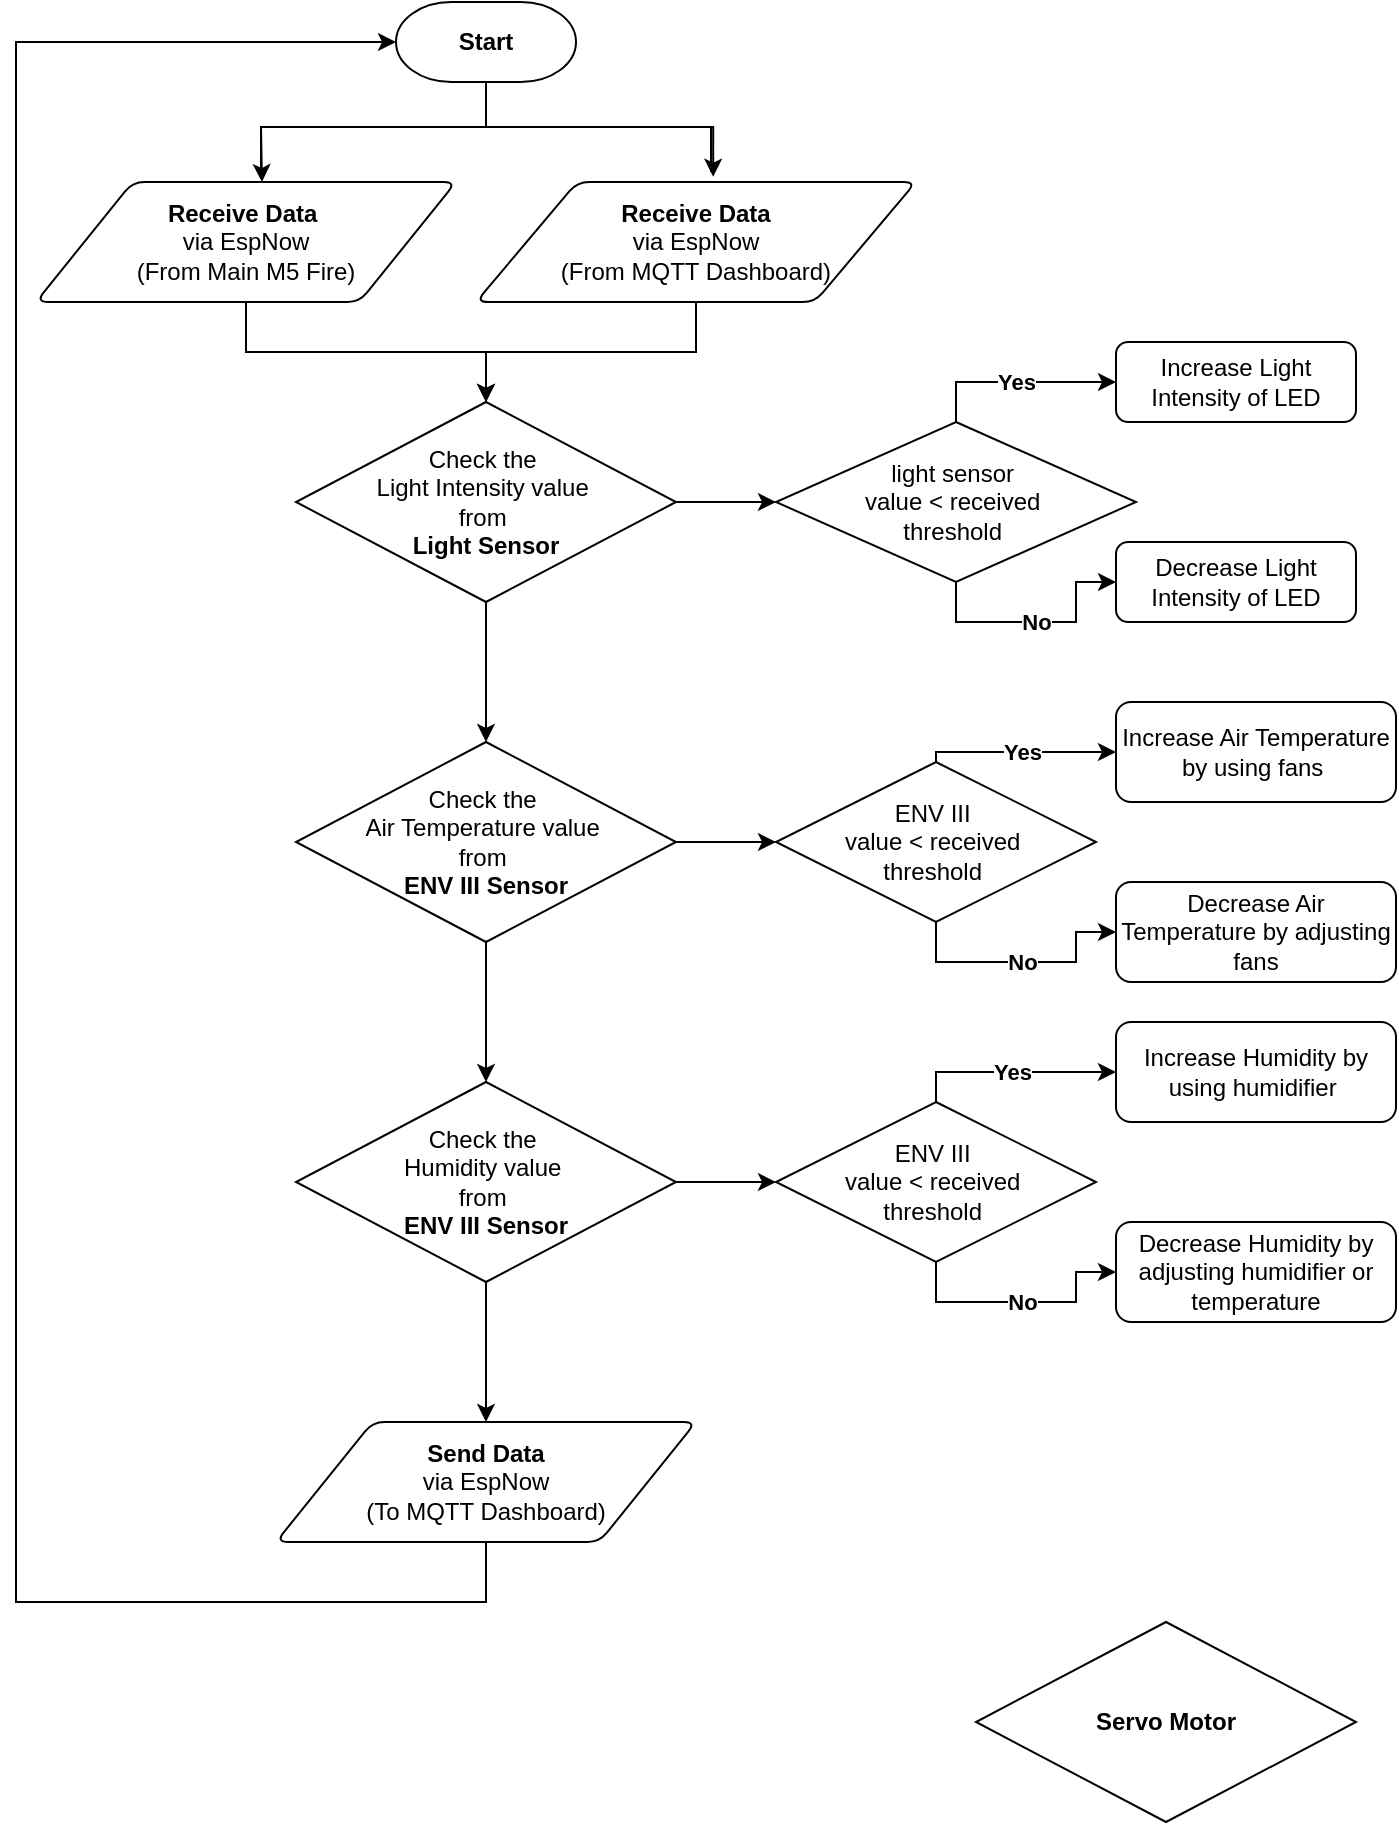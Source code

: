 <mxfile version="26.0.11">
  <diagram id="C5RBs43oDa-KdzZeNtuy" name="Page-1">
    <mxGraphModel dx="786" dy="455" grid="1" gridSize="10" guides="1" tooltips="1" connect="1" arrows="1" fold="1" page="1" pageScale="1" pageWidth="827" pageHeight="1169" math="0" shadow="0">
      <root>
        <mxCell id="WIyWlLk6GJQsqaUBKTNV-0" />
        <mxCell id="WIyWlLk6GJQsqaUBKTNV-1" parent="WIyWlLk6GJQsqaUBKTNV-0" />
        <mxCell id="WIyWlLk6GJQsqaUBKTNV-3" value="Increase Light Intensity of LED" style="rounded=1;whiteSpace=wrap;html=1;fontSize=12;glass=0;strokeWidth=1;shadow=0;" parent="WIyWlLk6GJQsqaUBKTNV-1" vertex="1">
          <mxGeometry x="580" y="180" width="120" height="40" as="geometry" />
        </mxCell>
        <mxCell id="N5Ace7HfvKLjDq9x6au6-1" value="&lt;b&gt;Start&lt;/b&gt;" style="strokeWidth=1;html=1;shape=mxgraph.flowchart.terminator;whiteSpace=wrap;" parent="WIyWlLk6GJQsqaUBKTNV-1" vertex="1">
          <mxGeometry x="220" y="10" width="90" height="40" as="geometry" />
        </mxCell>
        <mxCell id="N5Ace7HfvKLjDq9x6au6-16" style="edgeStyle=orthogonalEdgeStyle;rounded=0;orthogonalLoop=1;jettySize=auto;html=1;exitX=0.5;exitY=1;exitDx=0;exitDy=0;" parent="WIyWlLk6GJQsqaUBKTNV-1" source="N5Ace7HfvKLjDq9x6au6-2" target="N5Ace7HfvKLjDq9x6au6-14" edge="1">
          <mxGeometry relative="1" as="geometry" />
        </mxCell>
        <mxCell id="N5Ace7HfvKLjDq9x6au6-2" value="&lt;b&gt;Receive Data&amp;nbsp;&lt;/b&gt;&lt;div&gt;via EspNow&lt;div&gt;(From Main M5 Fire)&lt;/div&gt;&lt;/div&gt;" style="shape=parallelogram;html=1;strokeWidth=1;perimeter=parallelogramPerimeter;whiteSpace=wrap;rounded=1;arcSize=12;size=0.23;" parent="WIyWlLk6GJQsqaUBKTNV-1" vertex="1">
          <mxGeometry x="40" y="100" width="210" height="60" as="geometry" />
        </mxCell>
        <mxCell id="N5Ace7HfvKLjDq9x6au6-15" style="edgeStyle=orthogonalEdgeStyle;rounded=0;orthogonalLoop=1;jettySize=auto;html=1;exitX=0.5;exitY=1;exitDx=0;exitDy=0;" parent="WIyWlLk6GJQsqaUBKTNV-1" source="N5Ace7HfvKLjDq9x6au6-3" target="N5Ace7HfvKLjDq9x6au6-14" edge="1">
          <mxGeometry relative="1" as="geometry" />
        </mxCell>
        <mxCell id="N5Ace7HfvKLjDq9x6au6-3" value="&lt;b&gt;Receive Data&lt;/b&gt;&lt;div&gt;via EspNow&lt;b&gt;&lt;br&gt;&lt;/b&gt;&lt;div&gt;(From MQTT Dashboard)&lt;/div&gt;&lt;/div&gt;" style="shape=parallelogram;html=1;strokeWidth=1;perimeter=parallelogramPerimeter;whiteSpace=wrap;rounded=1;arcSize=12;size=0.23;" parent="WIyWlLk6GJQsqaUBKTNV-1" vertex="1">
          <mxGeometry x="260" y="100" width="220" height="60" as="geometry" />
        </mxCell>
        <mxCell id="N5Ace7HfvKLjDq9x6au6-8" value="" style="strokeWidth=1;html=1;shape=mxgraph.flowchart.annotation_2;align=left;labelPosition=right;pointerEvents=1;rotation=90;" parent="WIyWlLk6GJQsqaUBKTNV-1" vertex="1">
          <mxGeometry x="242.5" y="-40" width="45" height="225" as="geometry" />
        </mxCell>
        <mxCell id="N5Ace7HfvKLjDq9x6au6-11" style="edgeStyle=orthogonalEdgeStyle;rounded=0;orthogonalLoop=1;jettySize=auto;html=1;exitX=0.5;exitY=1;exitDx=0;exitDy=0;exitPerimeter=0;entryX=0.538;entryY=0;entryDx=0;entryDy=0;entryPerimeter=0;" parent="WIyWlLk6GJQsqaUBKTNV-1" source="N5Ace7HfvKLjDq9x6au6-8" target="N5Ace7HfvKLjDq9x6au6-2" edge="1">
          <mxGeometry relative="1" as="geometry" />
        </mxCell>
        <mxCell id="N5Ace7HfvKLjDq9x6au6-12" style="edgeStyle=orthogonalEdgeStyle;rounded=0;orthogonalLoop=1;jettySize=auto;html=1;exitX=0.5;exitY=0;exitDx=0;exitDy=0;exitPerimeter=0;entryX=0.539;entryY=-0.044;entryDx=0;entryDy=0;entryPerimeter=0;" parent="WIyWlLk6GJQsqaUBKTNV-1" source="N5Ace7HfvKLjDq9x6au6-8" target="N5Ace7HfvKLjDq9x6au6-3" edge="1">
          <mxGeometry relative="1" as="geometry">
            <Array as="points">
              <mxPoint x="379" y="73" />
            </Array>
          </mxGeometry>
        </mxCell>
        <mxCell id="N5Ace7HfvKLjDq9x6au6-14" value="Check the&amp;nbsp;&lt;div&gt;Light Intensity value&amp;nbsp;&lt;div&gt;from&amp;nbsp;&lt;/div&gt;&lt;/div&gt;&lt;div&gt;&lt;b&gt;Light Sensor&lt;/b&gt;&lt;/div&gt;" style="strokeWidth=1;html=1;shape=mxgraph.flowchart.decision;whiteSpace=wrap;" parent="WIyWlLk6GJQsqaUBKTNV-1" vertex="1">
          <mxGeometry x="170" y="210" width="190" height="100" as="geometry" />
        </mxCell>
        <mxCell id="N5Ace7HfvKLjDq9x6au6-31" value="&lt;b&gt;Yes&lt;/b&gt;" style="edgeStyle=orthogonalEdgeStyle;rounded=0;orthogonalLoop=1;jettySize=auto;html=1;exitX=0.5;exitY=0;exitDx=0;exitDy=0;exitPerimeter=0;entryX=0;entryY=0.5;entryDx=0;entryDy=0;" parent="WIyWlLk6GJQsqaUBKTNV-1" source="N5Ace7HfvKLjDq9x6au6-17" target="WIyWlLk6GJQsqaUBKTNV-3" edge="1">
          <mxGeometry relative="1" as="geometry" />
        </mxCell>
        <mxCell id="N5Ace7HfvKLjDq9x6au6-32" value="&lt;b&gt;No&lt;/b&gt;" style="edgeStyle=orthogonalEdgeStyle;rounded=0;orthogonalLoop=1;jettySize=auto;html=1;exitX=0.5;exitY=1;exitDx=0;exitDy=0;exitPerimeter=0;entryX=0;entryY=0.5;entryDx=0;entryDy=0;" parent="WIyWlLk6GJQsqaUBKTNV-1" source="N5Ace7HfvKLjDq9x6au6-17" target="N5Ace7HfvKLjDq9x6au6-22" edge="1">
          <mxGeometry relative="1" as="geometry">
            <Array as="points">
              <mxPoint x="500" y="320" />
              <mxPoint x="560" y="320" />
              <mxPoint x="560" y="300" />
            </Array>
          </mxGeometry>
        </mxCell>
        <mxCell id="N5Ace7HfvKLjDq9x6au6-17" value="&lt;div&gt;&lt;span style=&quot;background-color: transparent; color: light-dark(rgb(0, 0, 0), rgb(255, 255, 255));&quot;&gt;light sensor&amp;nbsp;&lt;/span&gt;&lt;/div&gt;&lt;div&gt;value &amp;lt;&amp;nbsp;&lt;span style=&quot;background-color: transparent; color: light-dark(rgb(0, 0, 0), rgb(255, 255, 255));&quot;&gt;received&amp;nbsp;&lt;/span&gt;&lt;/div&gt;&lt;div&gt;&lt;span style=&quot;background-color: transparent; color: light-dark(rgb(0, 0, 0), rgb(255, 255, 255));&quot;&gt;threshold&amp;nbsp;&lt;/span&gt;&lt;/div&gt;" style="strokeWidth=1;html=1;shape=mxgraph.flowchart.decision;whiteSpace=wrap;" parent="WIyWlLk6GJQsqaUBKTNV-1" vertex="1">
          <mxGeometry x="410" y="220" width="180" height="80" as="geometry" />
        </mxCell>
        <mxCell id="N5Ace7HfvKLjDq9x6au6-22" value="Decrease Light Intensity of LED" style="rounded=1;whiteSpace=wrap;html=1;fontSize=12;glass=0;strokeWidth=1;shadow=0;" parent="WIyWlLk6GJQsqaUBKTNV-1" vertex="1">
          <mxGeometry x="580" y="280" width="120" height="40" as="geometry" />
        </mxCell>
        <mxCell id="N5Ace7HfvKLjDq9x6au6-36" value="&lt;b&gt;Yes&lt;/b&gt;" style="edgeStyle=orthogonalEdgeStyle;rounded=0;orthogonalLoop=1;jettySize=auto;html=1;exitX=0.5;exitY=0;exitDx=0;exitDy=0;exitPerimeter=0;entryX=0;entryY=0.5;entryDx=0;entryDy=0;" parent="WIyWlLk6GJQsqaUBKTNV-1" source="N5Ace7HfvKLjDq9x6au6-24" target="N5Ace7HfvKLjDq9x6au6-26" edge="1">
          <mxGeometry relative="1" as="geometry">
            <Array as="points">
              <mxPoint x="490" y="385" />
            </Array>
          </mxGeometry>
        </mxCell>
        <mxCell id="N5Ace7HfvKLjDq9x6au6-37" value="&lt;b&gt;No&lt;/b&gt;" style="edgeStyle=orthogonalEdgeStyle;rounded=0;orthogonalLoop=1;jettySize=auto;html=1;exitX=0.5;exitY=1;exitDx=0;exitDy=0;exitPerimeter=0;entryX=0;entryY=0.5;entryDx=0;entryDy=0;" parent="WIyWlLk6GJQsqaUBKTNV-1" source="N5Ace7HfvKLjDq9x6au6-24" target="N5Ace7HfvKLjDq9x6au6-27" edge="1">
          <mxGeometry relative="1" as="geometry">
            <Array as="points">
              <mxPoint x="490" y="490" />
              <mxPoint x="560" y="490" />
              <mxPoint x="560" y="475" />
            </Array>
          </mxGeometry>
        </mxCell>
        <mxCell id="N5Ace7HfvKLjDq9x6au6-24" value="&lt;div&gt;&lt;span style=&quot;background-color: transparent; color: light-dark(rgb(0, 0, 0), rgb(255, 255, 255));&quot;&gt;ENV III&amp;nbsp;&lt;/span&gt;&lt;/div&gt;&lt;div&gt;value &amp;lt;&amp;nbsp;&lt;span style=&quot;background-color: transparent; color: light-dark(rgb(0, 0, 0), rgb(255, 255, 255));&quot;&gt;received&amp;nbsp;&lt;/span&gt;&lt;/div&gt;&lt;div&gt;&lt;span style=&quot;background-color: transparent; color: light-dark(rgb(0, 0, 0), rgb(255, 255, 255));&quot;&gt;threshold&amp;nbsp;&lt;/span&gt;&lt;/div&gt;" style="strokeWidth=1;html=1;shape=mxgraph.flowchart.decision;whiteSpace=wrap;" parent="WIyWlLk6GJQsqaUBKTNV-1" vertex="1">
          <mxGeometry x="410" y="390" width="160" height="80" as="geometry" />
        </mxCell>
        <mxCell id="N5Ace7HfvKLjDq9x6au6-26" value="Increase Air Temperature by using fans&amp;nbsp;" style="rounded=1;whiteSpace=wrap;html=1;fontSize=12;glass=0;strokeWidth=1;shadow=0;" parent="WIyWlLk6GJQsqaUBKTNV-1" vertex="1">
          <mxGeometry x="580" y="360" width="140" height="50" as="geometry" />
        </mxCell>
        <mxCell id="N5Ace7HfvKLjDq9x6au6-27" value="Decrease Air Temperature by adjusting fans" style="rounded=1;whiteSpace=wrap;html=1;fontSize=12;glass=0;strokeWidth=1;shadow=0;" parent="WIyWlLk6GJQsqaUBKTNV-1" vertex="1">
          <mxGeometry x="580" y="450" width="140" height="50" as="geometry" />
        </mxCell>
        <mxCell id="N5Ace7HfvKLjDq9x6au6-35" value="" style="edgeStyle=orthogonalEdgeStyle;rounded=0;orthogonalLoop=1;jettySize=auto;html=1;" parent="WIyWlLk6GJQsqaUBKTNV-1" source="N5Ace7HfvKLjDq9x6au6-28" target="N5Ace7HfvKLjDq9x6au6-24" edge="1">
          <mxGeometry relative="1" as="geometry" />
        </mxCell>
        <mxCell id="N5Ace7HfvKLjDq9x6au6-38" value="" style="edgeStyle=orthogonalEdgeStyle;rounded=0;orthogonalLoop=1;jettySize=auto;html=1;" parent="WIyWlLk6GJQsqaUBKTNV-1" source="N5Ace7HfvKLjDq9x6au6-28" target="N5Ace7HfvKLjDq9x6au6-29" edge="1">
          <mxGeometry relative="1" as="geometry" />
        </mxCell>
        <mxCell id="N5Ace7HfvKLjDq9x6au6-28" value="Check the&amp;nbsp;&lt;div&gt;Air Temperature value&amp;nbsp;&lt;div&gt;from&amp;nbsp;&lt;/div&gt;&lt;/div&gt;&lt;div&gt;&lt;b&gt;ENV III Sensor&lt;/b&gt;&lt;/div&gt;" style="strokeWidth=1;html=1;shape=mxgraph.flowchart.decision;whiteSpace=wrap;" parent="WIyWlLk6GJQsqaUBKTNV-1" vertex="1">
          <mxGeometry x="170" y="380" width="190" height="100" as="geometry" />
        </mxCell>
        <mxCell id="N5Ace7HfvKLjDq9x6au6-40" value="" style="edgeStyle=orthogonalEdgeStyle;rounded=0;orthogonalLoop=1;jettySize=auto;html=1;" parent="WIyWlLk6GJQsqaUBKTNV-1" source="N5Ace7HfvKLjDq9x6au6-29" target="N5Ace7HfvKLjDq9x6au6-39" edge="1">
          <mxGeometry relative="1" as="geometry" />
        </mxCell>
        <mxCell id="y2hh3XZzMoQNpvDBgxiD-0" value="" style="edgeStyle=orthogonalEdgeStyle;rounded=0;orthogonalLoop=1;jettySize=auto;html=1;" edge="1" parent="WIyWlLk6GJQsqaUBKTNV-1" source="N5Ace7HfvKLjDq9x6au6-29" target="N5Ace7HfvKLjDq9x6au6-48">
          <mxGeometry relative="1" as="geometry" />
        </mxCell>
        <mxCell id="N5Ace7HfvKLjDq9x6au6-29" value="Check the&amp;nbsp;&lt;div&gt;Humidity value&amp;nbsp;&lt;div&gt;from&amp;nbsp;&lt;/div&gt;&lt;/div&gt;&lt;div&gt;&lt;b&gt;ENV III Sensor&lt;/b&gt;&lt;/div&gt;" style="strokeWidth=1;html=1;shape=mxgraph.flowchart.decision;whiteSpace=wrap;" parent="WIyWlLk6GJQsqaUBKTNV-1" vertex="1">
          <mxGeometry x="170" y="550" width="190" height="100" as="geometry" />
        </mxCell>
        <mxCell id="N5Ace7HfvKLjDq9x6au6-30" style="edgeStyle=orthogonalEdgeStyle;rounded=0;orthogonalLoop=1;jettySize=auto;html=1;exitX=1;exitY=0.5;exitDx=0;exitDy=0;exitPerimeter=0;entryX=0;entryY=0.5;entryDx=0;entryDy=0;entryPerimeter=0;" parent="WIyWlLk6GJQsqaUBKTNV-1" source="N5Ace7HfvKLjDq9x6au6-14" target="N5Ace7HfvKLjDq9x6au6-17" edge="1">
          <mxGeometry relative="1" as="geometry" />
        </mxCell>
        <mxCell id="N5Ace7HfvKLjDq9x6au6-34" style="edgeStyle=orthogonalEdgeStyle;rounded=0;orthogonalLoop=1;jettySize=auto;html=1;exitX=0.5;exitY=1;exitDx=0;exitDy=0;exitPerimeter=0;entryX=0.5;entryY=0;entryDx=0;entryDy=0;entryPerimeter=0;" parent="WIyWlLk6GJQsqaUBKTNV-1" source="N5Ace7HfvKLjDq9x6au6-14" target="N5Ace7HfvKLjDq9x6au6-28" edge="1">
          <mxGeometry relative="1" as="geometry" />
        </mxCell>
        <mxCell id="N5Ace7HfvKLjDq9x6au6-43" value="&lt;b&gt;Yes&lt;/b&gt;" style="edgeStyle=orthogonalEdgeStyle;rounded=0;orthogonalLoop=1;jettySize=auto;html=1;exitX=0.5;exitY=0;exitDx=0;exitDy=0;exitPerimeter=0;entryX=0;entryY=0.5;entryDx=0;entryDy=0;" parent="WIyWlLk6GJQsqaUBKTNV-1" source="N5Ace7HfvKLjDq9x6au6-39" target="N5Ace7HfvKLjDq9x6au6-41" edge="1">
          <mxGeometry relative="1" as="geometry">
            <Array as="points">
              <mxPoint x="490" y="545" />
            </Array>
          </mxGeometry>
        </mxCell>
        <mxCell id="N5Ace7HfvKLjDq9x6au6-45" value="&lt;b&gt;No&lt;/b&gt;" style="edgeStyle=orthogonalEdgeStyle;rounded=0;orthogonalLoop=1;jettySize=auto;html=1;exitX=0.5;exitY=1;exitDx=0;exitDy=0;exitPerimeter=0;entryX=0;entryY=0.5;entryDx=0;entryDy=0;" parent="WIyWlLk6GJQsqaUBKTNV-1" source="N5Ace7HfvKLjDq9x6au6-39" target="N5Ace7HfvKLjDq9x6au6-42" edge="1">
          <mxGeometry relative="1" as="geometry">
            <Array as="points">
              <mxPoint x="490" y="660" />
              <mxPoint x="560" y="660" />
              <mxPoint x="560" y="645" />
            </Array>
          </mxGeometry>
        </mxCell>
        <mxCell id="N5Ace7HfvKLjDq9x6au6-39" value="&lt;div&gt;&lt;span style=&quot;background-color: transparent; color: light-dark(rgb(0, 0, 0), rgb(255, 255, 255));&quot;&gt;ENV III&amp;nbsp;&lt;/span&gt;&lt;/div&gt;&lt;div&gt;value &amp;lt;&amp;nbsp;&lt;span style=&quot;background-color: transparent; color: light-dark(rgb(0, 0, 0), rgb(255, 255, 255));&quot;&gt;received&amp;nbsp;&lt;/span&gt;&lt;/div&gt;&lt;div&gt;&lt;span style=&quot;background-color: transparent; color: light-dark(rgb(0, 0, 0), rgb(255, 255, 255));&quot;&gt;threshold&amp;nbsp;&lt;/span&gt;&lt;/div&gt;" style="strokeWidth=1;html=1;shape=mxgraph.flowchart.decision;whiteSpace=wrap;" parent="WIyWlLk6GJQsqaUBKTNV-1" vertex="1">
          <mxGeometry x="410" y="560" width="160" height="80" as="geometry" />
        </mxCell>
        <mxCell id="N5Ace7HfvKLjDq9x6au6-41" value="Increase Humidity by using humidifier&amp;nbsp;" style="rounded=1;whiteSpace=wrap;html=1;fontSize=12;glass=0;strokeWidth=1;shadow=0;" parent="WIyWlLk6GJQsqaUBKTNV-1" vertex="1">
          <mxGeometry x="580" y="520" width="140" height="50" as="geometry" />
        </mxCell>
        <mxCell id="N5Ace7HfvKLjDq9x6au6-42" value="Decrease Humidity by adjusting humidifier or temperature" style="rounded=1;whiteSpace=wrap;html=1;fontSize=12;glass=0;strokeWidth=1;shadow=0;" parent="WIyWlLk6GJQsqaUBKTNV-1" vertex="1">
          <mxGeometry x="580" y="620" width="140" height="50" as="geometry" />
        </mxCell>
        <mxCell id="N5Ace7HfvKLjDq9x6au6-46" value="&lt;b&gt;Servo Motor&lt;/b&gt;" style="strokeWidth=1;html=1;shape=mxgraph.flowchart.decision;whiteSpace=wrap;" parent="WIyWlLk6GJQsqaUBKTNV-1" vertex="1">
          <mxGeometry x="510" y="820" width="190" height="100" as="geometry" />
        </mxCell>
        <mxCell id="N5Ace7HfvKLjDq9x6au6-48" value="&lt;b&gt;Send Data&lt;/b&gt;&lt;div&gt;via EspNow&lt;b&gt;&lt;br&gt;&lt;/b&gt;&lt;div&gt;(To MQTT Dashboard)&lt;/div&gt;&lt;/div&gt;" style="shape=parallelogram;html=1;strokeWidth=1;perimeter=parallelogramPerimeter;whiteSpace=wrap;rounded=1;arcSize=12;size=0.23;" parent="WIyWlLk6GJQsqaUBKTNV-1" vertex="1">
          <mxGeometry x="160" y="720" width="210" height="60" as="geometry" />
        </mxCell>
        <mxCell id="N5Ace7HfvKLjDq9x6au6-50" style="edgeStyle=orthogonalEdgeStyle;rounded=0;orthogonalLoop=1;jettySize=auto;html=1;exitX=0.5;exitY=1;exitDx=0;exitDy=0;entryX=0;entryY=0.5;entryDx=0;entryDy=0;entryPerimeter=0;" parent="WIyWlLk6GJQsqaUBKTNV-1" source="N5Ace7HfvKLjDq9x6au6-48" target="N5Ace7HfvKLjDq9x6au6-1" edge="1">
          <mxGeometry relative="1" as="geometry">
            <Array as="points">
              <mxPoint x="265" y="810" />
              <mxPoint x="30" y="810" />
              <mxPoint x="30" y="30" />
            </Array>
          </mxGeometry>
        </mxCell>
      </root>
    </mxGraphModel>
  </diagram>
</mxfile>
